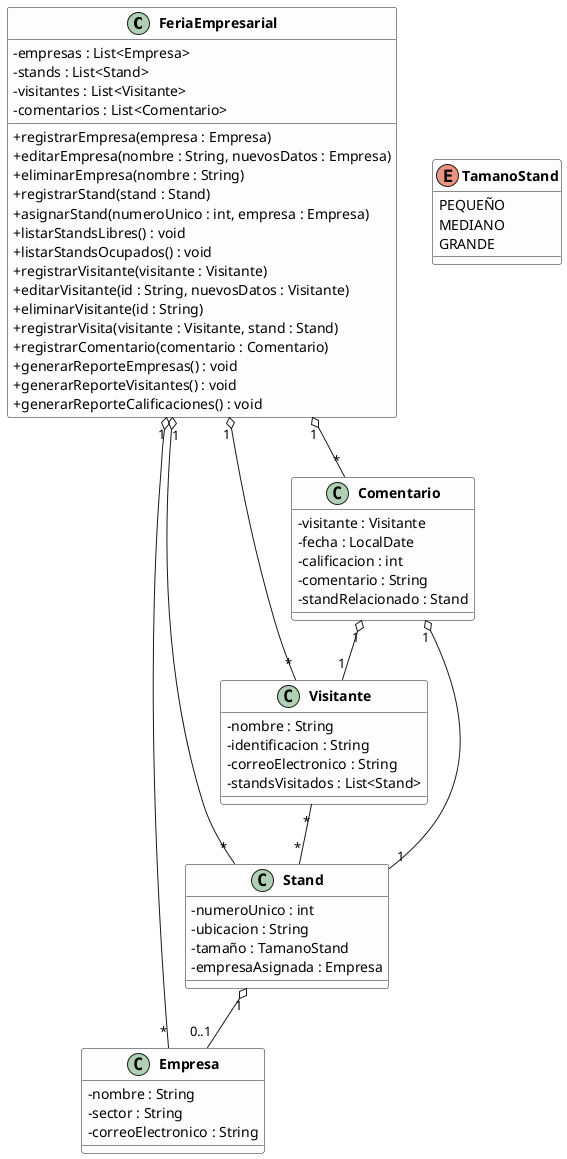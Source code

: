 @startuml
skinparam classAttributeIconSize 0
skinparam classFontSize 14
skinparam classFontStyle bold
skinparam classBackgroundColor #FDFDFD
skinparam shadowing false
hide stereotypes

class FeriaEmpresarial {
    - empresas : List<Empresa>
    - stands : List<Stand>
    - visitantes : List<Visitante>
    - comentarios : List<Comentario>
    + registrarEmpresa(empresa : Empresa)
    + editarEmpresa(nombre : String, nuevosDatos : Empresa)
    + eliminarEmpresa(nombre : String)
    + registrarStand(stand : Stand)
    + asignarStand(numeroUnico : int, empresa : Empresa)
    + listarStandsLibres() : void
    + listarStandsOcupados() : void
    + registrarVisitante(visitante : Visitante)
    + editarVisitante(id : String, nuevosDatos : Visitante)
    + eliminarVisitante(id : String)
    + registrarVisita(visitante : Visitante, stand : Stand)
    + registrarComentario(comentario : Comentario)
    + generarReporteEmpresas() : void
    + generarReporteVisitantes() : void
    + generarReporteCalificaciones() : void
}

class Empresa {
    - nombre : String
    - sector : String
    - correoElectronico : String
}

enum TamanoStand {
    PEQUEÑO
    MEDIANO
    GRANDE
}

class Stand {
    - numeroUnico : int
    - ubicacion : String
    - tamaño : TamanoStand
    - empresaAsignada : Empresa
}

class Visitante {
    - nombre : String
    - identificacion : String
    - correoElectronico : String
    - standsVisitados : List<Stand>
}

class Comentario {
    - visitante : Visitante
    - fecha : LocalDate
    - calificacion : int
    - comentario : String
    - standRelacionado : Stand
}

FeriaEmpresarial "1" o-- "*" Empresa
FeriaEmpresarial "1" o-- "*" Stand
FeriaEmpresarial "1" o-- "*" Visitante
FeriaEmpresarial "1" o-- "*" Comentario
Stand "1" o-- "0..1" Empresa
Visitante "*" -- "*" Stand
Comentario "1" o-- "1" Visitante
Comentario "1" o-- "1" Stand
@enduml
